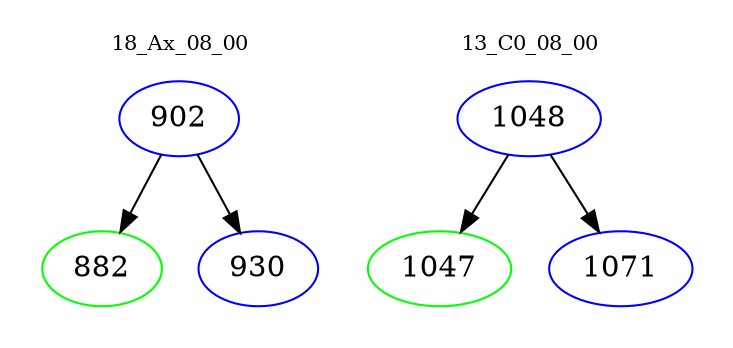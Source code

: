digraph{
subgraph cluster_0 {
color = white
label = "18_Ax_08_00";
fontsize=10;
T0_902 [label="902", color="blue"]
T0_902 -> T0_882 [color="black"]
T0_882 [label="882", color="green"]
T0_902 -> T0_930 [color="black"]
T0_930 [label="930", color="blue"]
}
subgraph cluster_1 {
color = white
label = "13_C0_08_00";
fontsize=10;
T1_1048 [label="1048", color="blue"]
T1_1048 -> T1_1047 [color="black"]
T1_1047 [label="1047", color="green"]
T1_1048 -> T1_1071 [color="black"]
T1_1071 [label="1071", color="blue"]
}
}

